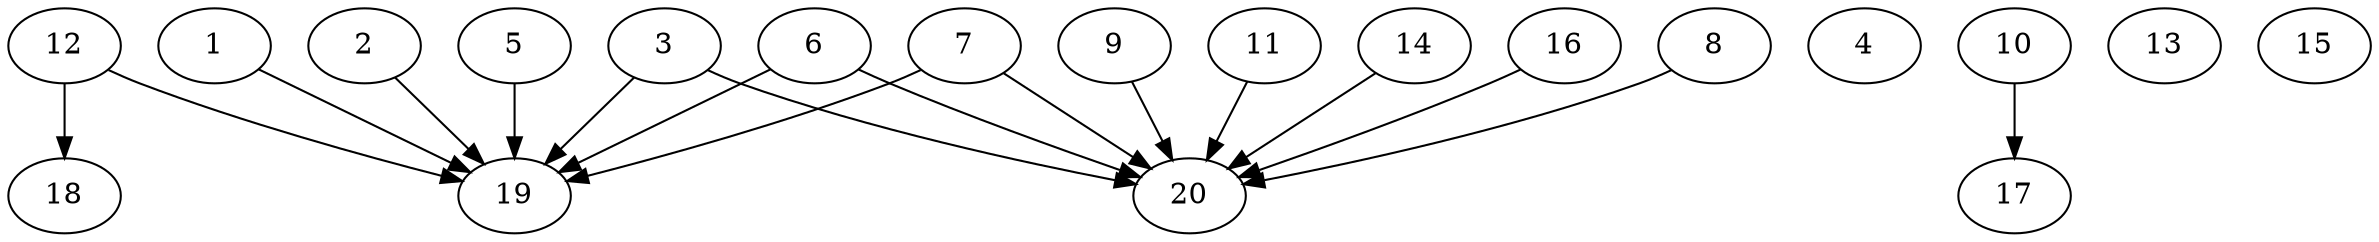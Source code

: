 // DAG automatically generated by daggen at Thu Oct  3 13:58:43 2019
// ./daggen --dot -n 20 --ccr 0.4 --fat 0.9 --regular 0.7 --density 0.5 --mindata 5242880 --maxdata 52428800 
digraph G {
  1 [size="47290880", alpha="0.15", expect_size="18916352"] 
  1 -> 19 [size ="18916352"]
  2 [size="23887360", alpha="0.12", expect_size="9554944"] 
  2 -> 19 [size ="9554944"]
  3 [size="91397120", alpha="0.02", expect_size="36558848"] 
  3 -> 19 [size ="36558848"]
  3 -> 20 [size ="36558848"]
  4 [size="31403520", alpha="0.20", expect_size="12561408"] 
  5 [size="34846720", alpha="0.18", expect_size="13938688"] 
  5 -> 19 [size ="13938688"]
  6 [size="81049600", alpha="0.00", expect_size="32419840"] 
  6 -> 19 [size ="32419840"]
  6 -> 20 [size ="32419840"]
  7 [size="110225920", alpha="0.04", expect_size="44090368"] 
  7 -> 19 [size ="44090368"]
  7 -> 20 [size ="44090368"]
  8 [size="74480640", alpha="0.19", expect_size="29792256"] 
  8 -> 20 [size ="29792256"]
  9 [size="110394880", alpha="0.18", expect_size="44157952"] 
  9 -> 20 [size ="44157952"]
  10 [size="45905920", alpha="0.13", expect_size="18362368"] 
  10 -> 17 [size ="18362368"]
  11 [size="103587840", alpha="0.16", expect_size="41435136"] 
  11 -> 20 [size ="41435136"]
  12 [size="73825280", alpha="0.06", expect_size="29530112"] 
  12 -> 18 [size ="29530112"]
  12 -> 19 [size ="29530112"]
  13 [size="24719360", alpha="0.18", expect_size="9887744"] 
  14 [size="37921280", alpha="0.19", expect_size="15168512"] 
  14 -> 20 [size ="15168512"]
  15 [size="35898880", alpha="0.18", expect_size="14359552"] 
  16 [size="24611840", alpha="0.01", expect_size="9844736"] 
  16 -> 20 [size ="9844736"]
  17 [size="26429440", alpha="0.05", expect_size="10571776"] 
  18 [size="51591680", alpha="0.10", expect_size="20636672"] 
  19 [size="44113920", alpha="0.12", expect_size="17645568"] 
  20 [size="31121920", alpha="0.11", expect_size="12448768"] 
}
